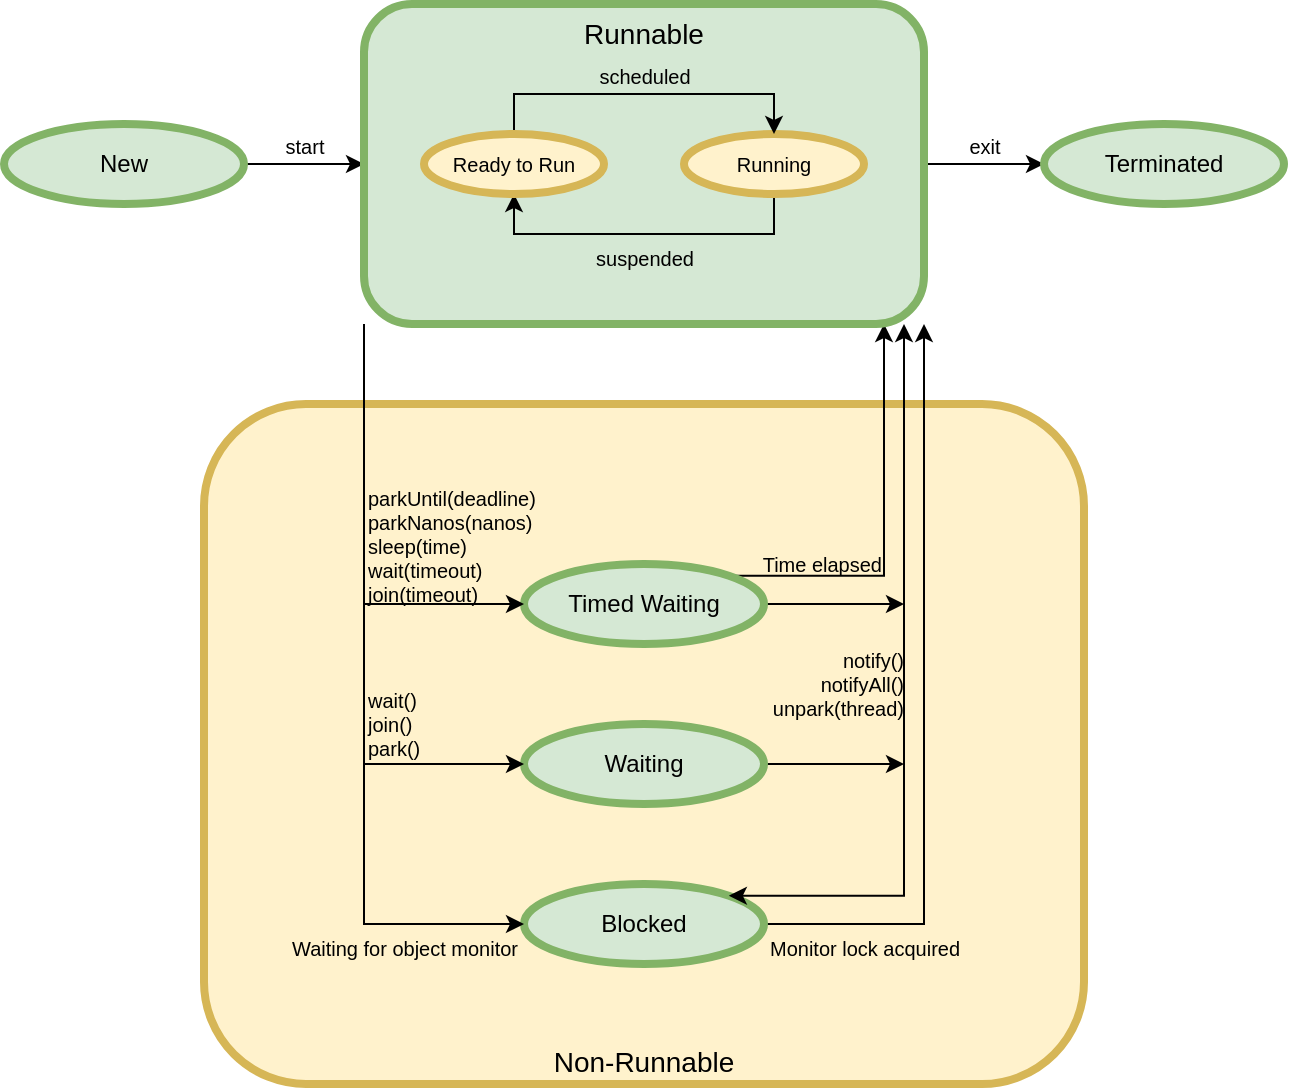 <mxfile version="17.4.2" type="github">
  <diagram id="tAeMHb9Ar-OXJrSxvU-6" name="Page-1">
    <mxGraphModel dx="582" dy="856" grid="1" gridSize="10" guides="1" tooltips="1" connect="1" arrows="1" fold="1" page="1" pageScale="1" pageWidth="1169" pageHeight="1654" math="0" shadow="0">
      <root>
        <mxCell id="0" />
        <mxCell id="1" parent="0" />
        <mxCell id="wgeoQxnSbOfPKZWMmnW--13" value="Non-Runnable" style="rounded=1;whiteSpace=wrap;html=1;fillColor=#fff2cc;strokeColor=#d6b656;strokeWidth=4;align=center;verticalAlign=bottom;fontSize=14;" parent="1" vertex="1">
          <mxGeometry x="360" y="500" width="440" height="340" as="geometry" />
        </mxCell>
        <mxCell id="wgeoQxnSbOfPKZWMmnW--14" value="start" style="edgeStyle=orthogonalEdgeStyle;rounded=0;orthogonalLoop=1;jettySize=auto;html=1;exitX=1;exitY=0.5;exitDx=0;exitDy=0;entryX=0;entryY=0.5;entryDx=0;entryDy=0;fontSize=10;verticalAlign=bottom;" parent="1" source="wgeoQxnSbOfPKZWMmnW--3" target="wgeoQxnSbOfPKZWMmnW--10" edge="1">
          <mxGeometry relative="1" as="geometry" />
        </mxCell>
        <mxCell id="wgeoQxnSbOfPKZWMmnW--3" value="New" style="ellipse;whiteSpace=wrap;html=1;fillColor=#d5e8d4;strokeColor=#82b366;strokeWidth=4;" parent="1" vertex="1">
          <mxGeometry x="260" y="360" width="120" height="40" as="geometry" />
        </mxCell>
        <mxCell id="wgeoQxnSbOfPKZWMmnW--33" style="edgeStyle=orthogonalEdgeStyle;rounded=0;orthogonalLoop=1;jettySize=auto;html=1;exitX=1;exitY=0.5;exitDx=0;exitDy=0;labelBackgroundColor=none;fontSize=12;" parent="1" source="wgeoQxnSbOfPKZWMmnW--6" edge="1">
          <mxGeometry relative="1" as="geometry">
            <mxPoint x="710" y="680" as="targetPoint" />
          </mxGeometry>
        </mxCell>
        <mxCell id="wgeoQxnSbOfPKZWMmnW--6" value="Waiting" style="ellipse;whiteSpace=wrap;html=1;fillColor=#d5e8d4;strokeColor=#82b366;strokeWidth=4;" parent="1" vertex="1">
          <mxGeometry x="520" y="660" width="120" height="40" as="geometry" />
        </mxCell>
        <mxCell id="wgeoQxnSbOfPKZWMmnW--25" style="edgeStyle=orthogonalEdgeStyle;rounded=0;orthogonalLoop=1;jettySize=auto;html=1;exitX=1;exitY=0;exitDx=0;exitDy=0;entryX=0.929;entryY=1;entryDx=0;entryDy=0;labelBackgroundColor=none;fontSize=12;entryPerimeter=0;" parent="1" source="wgeoQxnSbOfPKZWMmnW--5" target="wgeoQxnSbOfPKZWMmnW--10" edge="1">
          <mxGeometry relative="1" as="geometry">
            <Array as="points">
              <mxPoint x="700" y="586" />
              <mxPoint x="700" y="460" />
            </Array>
          </mxGeometry>
        </mxCell>
        <mxCell id="wgeoQxnSbOfPKZWMmnW--28" value="&lt;div style=&quot;font-size: 10px;&quot;&gt;Time elapsed&lt;/div&gt;" style="edgeLabel;html=1;align=right;verticalAlign=middle;resizable=0;points=[];fontSize=10;labelBackgroundColor=none;" parent="wgeoQxnSbOfPKZWMmnW--25" vertex="1" connectable="0">
          <mxGeometry x="-0.693" y="1" relative="1" as="geometry">
            <mxPoint x="46" y="-5" as="offset" />
          </mxGeometry>
        </mxCell>
        <mxCell id="wgeoQxnSbOfPKZWMmnW--34" value="" style="edgeStyle=orthogonalEdgeStyle;rounded=0;orthogonalLoop=1;jettySize=auto;html=1;exitX=1;exitY=0.5;exitDx=0;exitDy=0;labelBackgroundColor=none;fontSize=10;startArrow=none;startFill=0;verticalAlign=top;" parent="1" source="wgeoQxnSbOfPKZWMmnW--5" edge="1">
          <mxGeometry relative="1" as="geometry">
            <mxPoint x="710" y="600" as="targetPoint" />
          </mxGeometry>
        </mxCell>
        <mxCell id="wgeoQxnSbOfPKZWMmnW--5" value="Timed Waiting" style="ellipse;whiteSpace=wrap;html=1;fillColor=#d5e8d4;strokeColor=#82b366;strokeWidth=4;" parent="1" vertex="1">
          <mxGeometry x="520" y="580" width="120" height="40" as="geometry" />
        </mxCell>
        <mxCell id="wgeoQxnSbOfPKZWMmnW--27" style="edgeStyle=orthogonalEdgeStyle;rounded=0;orthogonalLoop=1;jettySize=auto;html=1;exitX=1;exitY=0.5;exitDx=0;exitDy=0;labelBackgroundColor=none;fontSize=12;entryX=1;entryY=1;entryDx=0;entryDy=0;" parent="1" source="wgeoQxnSbOfPKZWMmnW--8" target="wgeoQxnSbOfPKZWMmnW--10" edge="1">
          <mxGeometry relative="1" as="geometry">
            <mxPoint x="724" y="460" as="targetPoint" />
            <Array as="points">
              <mxPoint x="720" y="760" />
            </Array>
          </mxGeometry>
        </mxCell>
        <mxCell id="wgeoQxnSbOfPKZWMmnW--30" value="&lt;div style=&quot;font-size: 10px;&quot;&gt;Monitor lock acquired&lt;/div&gt;" style="edgeLabel;html=1;align=center;verticalAlign=top;resizable=0;points=[];fontSize=10;labelBackgroundColor=none;" parent="wgeoQxnSbOfPKZWMmnW--27" vertex="1" connectable="0">
          <mxGeometry x="-0.82" y="1" relative="1" as="geometry">
            <mxPoint x="16" y="1" as="offset" />
          </mxGeometry>
        </mxCell>
        <mxCell id="wgeoQxnSbOfPKZWMmnW--8" value="Blocked" style="ellipse;whiteSpace=wrap;html=1;fillColor=#d5e8d4;strokeColor=#82b366;strokeWidth=4;" parent="1" vertex="1">
          <mxGeometry x="520" y="740" width="120" height="40" as="geometry" />
        </mxCell>
        <mxCell id="wgeoQxnSbOfPKZWMmnW--15" value="exit" style="edgeStyle=orthogonalEdgeStyle;rounded=0;orthogonalLoop=1;jettySize=auto;html=1;exitX=1;exitY=0.5;exitDx=0;exitDy=0;entryX=0;entryY=0.5;entryDx=0;entryDy=0;fontSize=10;verticalAlign=bottom;" parent="1" source="wgeoQxnSbOfPKZWMmnW--10" target="wgeoQxnSbOfPKZWMmnW--9" edge="1">
          <mxGeometry relative="1" as="geometry" />
        </mxCell>
        <mxCell id="wgeoQxnSbOfPKZWMmnW--26" style="edgeStyle=orthogonalEdgeStyle;rounded=0;orthogonalLoop=1;jettySize=auto;html=1;exitX=1;exitY=0;exitDx=0;exitDy=0;labelBackgroundColor=none;fontSize=12;startArrow=classic;startFill=1;" parent="1" source="wgeoQxnSbOfPKZWMmnW--8" edge="1">
          <mxGeometry relative="1" as="geometry">
            <mxPoint x="710" y="460" as="targetPoint" />
            <Array as="points">
              <mxPoint x="710" y="746" />
              <mxPoint x="710" y="460" />
            </Array>
          </mxGeometry>
        </mxCell>
        <mxCell id="wgeoQxnSbOfPKZWMmnW--19" style="edgeStyle=orthogonalEdgeStyle;rounded=0;orthogonalLoop=1;jettySize=auto;html=1;exitX=0;exitY=1;exitDx=0;exitDy=0;entryX=0;entryY=0.5;entryDx=0;entryDy=0;fontSize=12;" parent="1" source="wgeoQxnSbOfPKZWMmnW--10" target="wgeoQxnSbOfPKZWMmnW--5" edge="1">
          <mxGeometry relative="1" as="geometry" />
        </mxCell>
        <mxCell id="wgeoQxnSbOfPKZWMmnW--20" value="&lt;div style=&quot;font-size: 10px;&quot;&gt;parkUntil(deadline)&lt;/div&gt;&lt;div style=&quot;font-size: 10px;&quot;&gt;parkNanos(nanos)&lt;/div&gt;&lt;div style=&quot;font-size: 10px;&quot;&gt;sleep(time)&lt;/div&gt;&lt;div style=&quot;font-size: 10px;&quot;&gt;wait(timeout)&lt;/div&gt;&lt;div style=&quot;font-size: 10px;&quot;&gt;join(timeout)&lt;/div&gt;" style="edgeLabel;html=1;align=left;verticalAlign=middle;resizable=0;points=[];fontSize=10;labelBackgroundColor=none;" parent="wgeoQxnSbOfPKZWMmnW--19" vertex="1" connectable="0">
          <mxGeometry x="-0.687" y="1" relative="1" as="geometry">
            <mxPoint x="-1" y="76" as="offset" />
          </mxGeometry>
        </mxCell>
        <mxCell id="wgeoQxnSbOfPKZWMmnW--21" style="edgeStyle=orthogonalEdgeStyle;rounded=0;orthogonalLoop=1;jettySize=auto;html=1;exitX=0;exitY=1;exitDx=0;exitDy=0;entryX=0;entryY=0.5;entryDx=0;entryDy=0;labelBackgroundColor=none;fontSize=12;" parent="1" source="wgeoQxnSbOfPKZWMmnW--10" target="wgeoQxnSbOfPKZWMmnW--6" edge="1">
          <mxGeometry relative="1" as="geometry" />
        </mxCell>
        <mxCell id="wgeoQxnSbOfPKZWMmnW--22" value="&lt;div style=&quot;font-size: 10px;&quot;&gt;wait()&lt;/div&gt;&lt;div style=&quot;font-size: 10px;&quot;&gt;join()&lt;/div&gt;&lt;div style=&quot;font-size: 10px;&quot;&gt;park()&lt;br style=&quot;font-size: 10px;&quot;&gt;&lt;/div&gt;" style="edgeLabel;html=1;align=left;verticalAlign=middle;resizable=0;points=[];fontSize=10;labelBackgroundColor=none;" parent="wgeoQxnSbOfPKZWMmnW--21" vertex="1" connectable="0">
          <mxGeometry x="0.178" y="1" relative="1" as="geometry">
            <mxPoint x="-1" y="23" as="offset" />
          </mxGeometry>
        </mxCell>
        <mxCell id="wgeoQxnSbOfPKZWMmnW--23" style="edgeStyle=orthogonalEdgeStyle;rounded=0;orthogonalLoop=1;jettySize=auto;html=1;exitX=0;exitY=1;exitDx=0;exitDy=0;entryX=0;entryY=0.5;entryDx=0;entryDy=0;labelBackgroundColor=none;fontSize=12;" parent="1" source="wgeoQxnSbOfPKZWMmnW--10" target="wgeoQxnSbOfPKZWMmnW--8" edge="1">
          <mxGeometry relative="1" as="geometry" />
        </mxCell>
        <mxCell id="wgeoQxnSbOfPKZWMmnW--24" value="&lt;div style=&quot;font-size: 10px;&quot;&gt;Waiting for object monitor&lt;br style=&quot;font-size: 10px;&quot;&gt;&lt;/div&gt;" style="edgeLabel;html=1;align=center;verticalAlign=top;resizable=0;points=[];fontSize=10;labelBackgroundColor=none;" parent="wgeoQxnSbOfPKZWMmnW--23" vertex="1" connectable="0">
          <mxGeometry x="0.462" y="2" relative="1" as="geometry">
            <mxPoint x="18" y="22" as="offset" />
          </mxGeometry>
        </mxCell>
        <mxCell id="wgeoQxnSbOfPKZWMmnW--10" value="Runnable" style="rounded=1;whiteSpace=wrap;html=1;fillColor=#d5e8d4;strokeColor=#82b366;strokeWidth=4;align=center;verticalAlign=top;fontSize=14;" parent="1" vertex="1">
          <mxGeometry x="440" y="300" width="280" height="160" as="geometry" />
        </mxCell>
        <mxCell id="wgeoQxnSbOfPKZWMmnW--9" value="Terminated" style="ellipse;whiteSpace=wrap;html=1;fillColor=#d5e8d4;strokeColor=#82b366;strokeWidth=4;" parent="1" vertex="1">
          <mxGeometry x="780" y="360" width="120" height="40" as="geometry" />
        </mxCell>
        <mxCell id="wgeoQxnSbOfPKZWMmnW--18" value="suspended" style="edgeStyle=orthogonalEdgeStyle;rounded=0;orthogonalLoop=1;jettySize=auto;html=1;exitX=0.5;exitY=1;exitDx=0;exitDy=0;entryX=0.5;entryY=1;entryDx=0;entryDy=0;fontSize=10;verticalAlign=top;labelBackgroundColor=none;" parent="1" source="wgeoQxnSbOfPKZWMmnW--11" target="wgeoQxnSbOfPKZWMmnW--12" edge="1">
          <mxGeometry relative="1" as="geometry" />
        </mxCell>
        <mxCell id="wgeoQxnSbOfPKZWMmnW--11" value="Running" style="ellipse;whiteSpace=wrap;html=1;fillColor=#fff2cc;strokeColor=#d6b656;strokeWidth=4;fontSize=10;" parent="1" vertex="1">
          <mxGeometry x="600" y="365" width="90" height="30" as="geometry" />
        </mxCell>
        <mxCell id="wgeoQxnSbOfPKZWMmnW--17" value="scheduled" style="edgeStyle=orthogonalEdgeStyle;rounded=0;orthogonalLoop=1;jettySize=auto;html=1;exitX=0.5;exitY=0;exitDx=0;exitDy=0;entryX=0.5;entryY=0;entryDx=0;entryDy=0;fontSize=10;verticalAlign=bottom;labelBackgroundColor=none;" parent="1" source="wgeoQxnSbOfPKZWMmnW--12" target="wgeoQxnSbOfPKZWMmnW--11" edge="1">
          <mxGeometry relative="1" as="geometry" />
        </mxCell>
        <mxCell id="wgeoQxnSbOfPKZWMmnW--12" value="Ready to Run" style="ellipse;whiteSpace=wrap;html=1;fillColor=#fff2cc;strokeColor=#d6b656;strokeWidth=4;fontSize=10;" parent="1" vertex="1">
          <mxGeometry x="470" y="365" width="90" height="30" as="geometry" />
        </mxCell>
        <mxCell id="wgeoQxnSbOfPKZWMmnW--37" value="&lt;div style=&quot;font-size: 10px&quot;&gt;notify()&lt;/div&gt;&lt;div style=&quot;font-size: 10px&quot;&gt;notifyAll()&lt;/div&gt;&lt;div style=&quot;font-size: 10px&quot;&gt;unpark(thread)&lt;br style=&quot;font-size: 10px&quot;&gt;&lt;/div&gt;" style="edgeLabel;html=1;align=right;verticalAlign=middle;resizable=0;points=[];fontSize=10;labelBackgroundColor=none;" parent="1" vertex="1" connectable="0">
          <mxGeometry x="710.004" y="640.003" as="geometry" />
        </mxCell>
      </root>
    </mxGraphModel>
  </diagram>
</mxfile>
